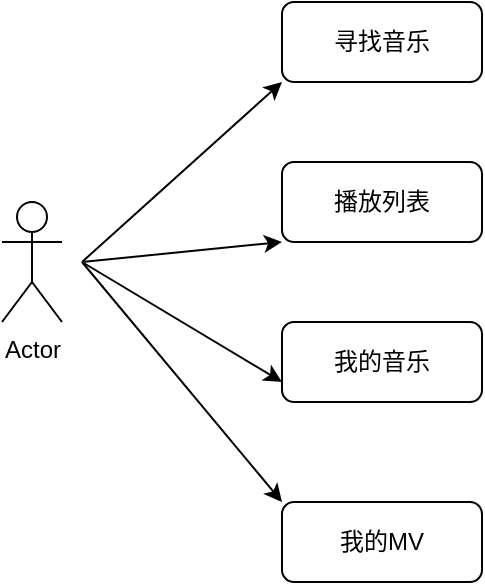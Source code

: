 <mxfile version="14.8.0" type="github">
  <diagram id="miL9HwImpNxH6MHgdfoS" name="Page-1">
    <mxGraphModel dx="1422" dy="706" grid="1" gridSize="10" guides="1" tooltips="1" connect="1" arrows="1" fold="1" page="1" pageScale="1" pageWidth="827" pageHeight="1169" math="0" shadow="0">
      <root>
        <mxCell id="0" />
        <mxCell id="1" parent="0" />
        <object label="Actor" id="bBAnAMJLuDOZuGls08zf-1">
          <mxCell style="shape=umlActor;verticalLabelPosition=bottom;verticalAlign=top;html=1;outlineConnect=0;" vertex="1" parent="1">
            <mxGeometry x="100" y="300" width="30" height="60" as="geometry" />
          </mxCell>
        </object>
        <mxCell id="bBAnAMJLuDOZuGls08zf-4" value="寻找音乐" style="rounded=1;whiteSpace=wrap;html=1;" vertex="1" parent="1">
          <mxGeometry x="240" y="200" width="100" height="40" as="geometry" />
        </mxCell>
        <mxCell id="bBAnAMJLuDOZuGls08zf-5" value="播放列表" style="rounded=1;whiteSpace=wrap;html=1;" vertex="1" parent="1">
          <mxGeometry x="240" y="280" width="100" height="40" as="geometry" />
        </mxCell>
        <mxCell id="bBAnAMJLuDOZuGls08zf-6" value="我的音乐" style="rounded=1;whiteSpace=wrap;html=1;" vertex="1" parent="1">
          <mxGeometry x="240" y="360" width="100" height="40" as="geometry" />
        </mxCell>
        <mxCell id="bBAnAMJLuDOZuGls08zf-7" value="我的MV" style="rounded=1;whiteSpace=wrap;html=1;" vertex="1" parent="1">
          <mxGeometry x="240" y="450" width="100" height="40" as="geometry" />
        </mxCell>
        <mxCell id="bBAnAMJLuDOZuGls08zf-8" value="" style="endArrow=classic;html=1;entryX=0;entryY=1;entryDx=0;entryDy=0;" edge="1" parent="1" target="bBAnAMJLuDOZuGls08zf-4">
          <mxGeometry width="50" height="50" relative="1" as="geometry">
            <mxPoint x="140" y="330" as="sourcePoint" />
            <mxPoint x="190" y="260" as="targetPoint" />
          </mxGeometry>
        </mxCell>
        <mxCell id="bBAnAMJLuDOZuGls08zf-9" value="" style="endArrow=classic;html=1;entryX=0;entryY=1;entryDx=0;entryDy=0;" edge="1" parent="1" target="bBAnAMJLuDOZuGls08zf-5">
          <mxGeometry width="50" height="50" relative="1" as="geometry">
            <mxPoint x="140" y="330" as="sourcePoint" />
            <mxPoint x="250" y="250" as="targetPoint" />
          </mxGeometry>
        </mxCell>
        <mxCell id="bBAnAMJLuDOZuGls08zf-10" value="" style="endArrow=classic;html=1;entryX=0;entryY=0.75;entryDx=0;entryDy=0;" edge="1" parent="1" target="bBAnAMJLuDOZuGls08zf-6">
          <mxGeometry width="50" height="50" relative="1" as="geometry">
            <mxPoint x="140" y="330" as="sourcePoint" />
            <mxPoint x="250" y="330" as="targetPoint" />
          </mxGeometry>
        </mxCell>
        <mxCell id="bBAnAMJLuDOZuGls08zf-11" value="" style="endArrow=classic;html=1;entryX=0;entryY=0;entryDx=0;entryDy=0;" edge="1" parent="1" target="bBAnAMJLuDOZuGls08zf-7">
          <mxGeometry width="50" height="50" relative="1" as="geometry">
            <mxPoint x="140" y="330" as="sourcePoint" />
            <mxPoint x="250" y="400" as="targetPoint" />
          </mxGeometry>
        </mxCell>
      </root>
    </mxGraphModel>
  </diagram>
</mxfile>
